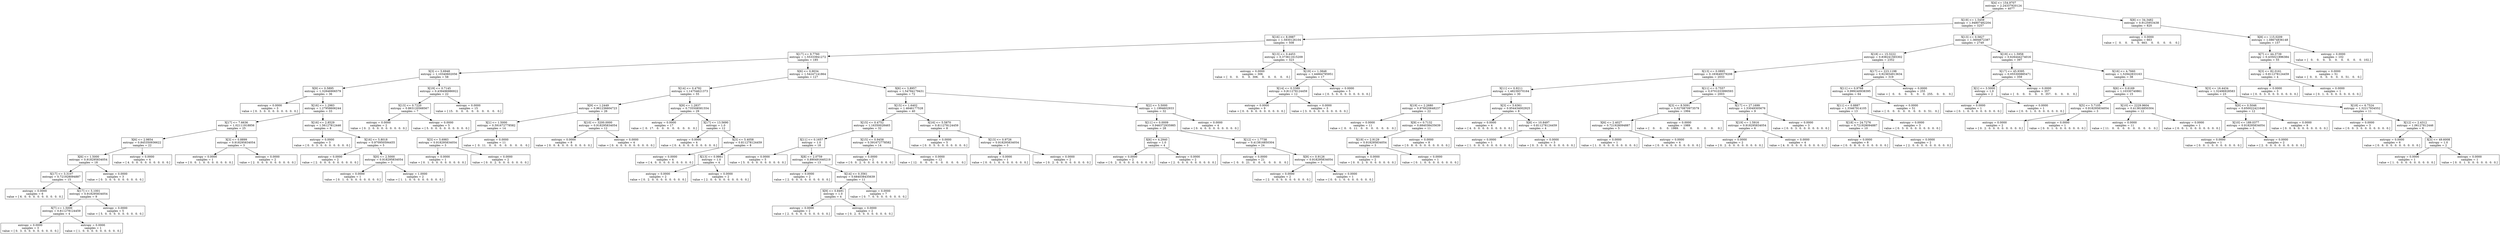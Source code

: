 digraph Tree {
0 [label="X[4] <= 154.9707\nentropy = 2.24337920124\nsamples = 4077", shape="box"] ;
1 [label="X[19] <= 1.5459\nentropy = 1.94807482204\nsamples = 3257", shape="box"] ;
0 -> 1 ;
2 [label="X[16] <= 8.0987\nentropy = 1.5930126104\nsamples = 508", shape="box"] ;
1 -> 2 ;
3 [label="X[17] <= 9.7760\nentropy = 1.55333941272\nsamples = 185", shape="box"] ;
2 -> 3 ;
4 [label="X[3] <= 5.6948\nentropy = 1.10340602056\nsamples = 58", shape="box"] ;
3 -> 4 ;
5 [label="X[9] <= 0.5895\nentropy = 1.32846906579\nsamples = 36", shape="box"] ;
4 -> 5 ;
6 [label="entropy = 0.0000\nsamples = 3\nvalue = [ 0.  3.  0.  0.  0.  0.  0.  0.  0.  0.]", shape="box"] ;
5 -> 6 ;
7 [label="X[16] <= 1.2983\nentropy = 1.27958606244\nsamples = 33", shape="box"] ;
5 -> 7 ;
8 [label="X[17] <= 7.6636\nentropy = 1.02111918856\nsamples = 25", shape="box"] ;
7 -> 8 ;
9 [label="X[6] <= 2.9854\nentropy = 0.845350936622\nsamples = 22", shape="box"] ;
8 -> 9 ;
10 [label="X[6] <= 1.5000\nentropy = 0.918295834054\nsamples = 18", shape="box"] ;
9 -> 10 ;
11 [label="X[17] <= 3.3107\nentropy = 0.721928094887\nsamples = 15", shape="box"] ;
10 -> 11 ;
12 [label="entropy = 0.0000\nsamples = 6\nvalue = [ 6.  0.  0.  0.  0.  0.  0.  0.  0.  0.]", shape="box"] ;
11 -> 12 ;
13 [label="X[17] <= 5.1001\nentropy = 0.918295834054\nsamples = 9", shape="box"] ;
11 -> 13 ;
14 [label="X[7] <= 1.5000\nentropy = 0.811278124459\nsamples = 4", shape="box"] ;
13 -> 14 ;
15 [label="entropy = 0.0000\nsamples = 3\nvalue = [ 0.  3.  0.  0.  0.  0.  0.  0.  0.  0.]", shape="box"] ;
14 -> 15 ;
16 [label="entropy = 0.0000\nsamples = 1\nvalue = [ 1.  0.  0.  0.  0.  0.  0.  0.  0.  0.]", shape="box"] ;
14 -> 16 ;
17 [label="entropy = 0.0000\nsamples = 5\nvalue = [ 5.  0.  0.  0.  0.  0.  0.  0.  0.  0.]", shape="box"] ;
13 -> 17 ;
18 [label="entropy = 0.0000\nsamples = 3\nvalue = [ 0.  3.  0.  0.  0.  0.  0.  0.  0.  0.]", shape="box"] ;
10 -> 18 ;
19 [label="entropy = 0.0000\nsamples = 4\nvalue = [ 4.  0.  0.  0.  0.  0.  0.  0.  0.  0.]", shape="box"] ;
9 -> 19 ;
20 [label="X[3] <= 0.8899\nentropy = 0.918295834054\nsamples = 3", shape="box"] ;
8 -> 20 ;
21 [label="entropy = 0.0000\nsamples = 1\nvalue = [ 0.  0.  1.  0.  0.  0.  0.  0.  0.  0.]", shape="box"] ;
20 -> 21 ;
22 [label="entropy = 0.0000\nsamples = 2\nvalue = [ 2.  0.  0.  0.  0.  0.  0.  0.  0.  0.]", shape="box"] ;
20 -> 22 ;
23 [label="X[16] <= 2.8529\nentropy = 1.56127812446\nsamples = 8", shape="box"] ;
7 -> 23 ;
24 [label="entropy = 0.0000\nsamples = 3\nvalue = [ 0.  0.  3.  0.  0.  0.  0.  0.  0.  0.]", shape="box"] ;
23 -> 24 ;
25 [label="X[16] <= 5.8018\nentropy = 0.970950594455\nsamples = 5", shape="box"] ;
23 -> 25 ;
26 [label="entropy = 0.0000\nsamples = 2\nvalue = [ 2.  0.  0.  0.  0.  0.  0.  0.  0.  0.]", shape="box"] ;
25 -> 26 ;
27 [label="X[0] <= 2.5000\nentropy = 0.918295834054\nsamples = 3", shape="box"] ;
25 -> 27 ;
28 [label="entropy = 0.0000\nsamples = 1\nvalue = [ 0.  1.  0.  0.  0.  0.  0.  0.  0.  0.]", shape="box"] ;
27 -> 28 ;
29 [label="entropy = 1.0000\nsamples = 2\nvalue = [ 1.  1.  0.  0.  0.  0.  0.  0.  0.  0.]", shape="box"] ;
27 -> 29 ;
30 [label="X[19] <= 0.7145\nentropy = 0.439496986922\nsamples = 22", shape="box"] ;
4 -> 30 ;
31 [label="X[13] <= 0.7220\nentropy = 0.863120568567\nsamples = 7", shape="box"] ;
30 -> 31 ;
32 [label="entropy = 0.0000\nsamples = 2\nvalue = [ 0.  2.  0.  0.  0.  0.  0.  0.  0.  0.]", shape="box"] ;
31 -> 32 ;
33 [label="entropy = 0.0000\nsamples = 5\nvalue = [ 5.  0.  0.  0.  0.  0.  0.  0.  0.  0.]", shape="box"] ;
31 -> 33 ;
34 [label="entropy = 0.0000\nsamples = 15\nvalue = [ 15.   0.   0.   0.   0.   0.   0.   0.   0.   0.]", shape="box"] ;
30 -> 34 ;
35 [label="X[6] <= 0.9034\nentropy = 1.54247141864\nsamples = 127", shape="box"] ;
3 -> 35 ;
36 [label="X[14] <= 0.4792\nentropy = 1.14754621373\nsamples = 55", shape="box"] ;
35 -> 36 ;
37 [label="X[9] <= 1.2449\nentropy = 0.961236604723\nsamples = 26", shape="box"] ;
36 -> 37 ;
38 [label="X[1] <= 1.5000\nentropy = 0.591672778582\nsamples = 14", shape="box"] ;
37 -> 38 ;
39 [label="X[3] <= 5.6983\nentropy = 0.918295834054\nsamples = 3", shape="box"] ;
38 -> 39 ;
40 [label="entropy = 0.0000\nsamples = 1\nvalue = [ 0.  1.  0.  0.  0.  0.  0.  0.  0.  0.]", shape="box"] ;
39 -> 40 ;
41 [label="entropy = 0.0000\nsamples = 2\nvalue = [ 0.  0.  2.  0.  0.  0.  0.  0.  0.  0.]", shape="box"] ;
39 -> 41 ;
42 [label="entropy = 0.0000\nsamples = 11\nvalue = [  0.  11.   0.   0.   0.   0.   0.   0.   0.   0.]", shape="box"] ;
38 -> 42 ;
43 [label="X[10] <= 3200.0000\nentropy = 0.918295834054\nsamples = 12", shape="box"] ;
37 -> 43 ;
44 [label="entropy = 0.0000\nsamples = 8\nvalue = [ 0.  0.  8.  0.  0.  0.  0.  0.  0.  0.]", shape="box"] ;
43 -> 44 ;
45 [label="entropy = 0.0000\nsamples = 4\nvalue = [ 0.  4.  0.  0.  0.  0.  0.  0.  0.  0.]", shape="box"] ;
43 -> 45 ;
46 [label="X[9] <= 1.2837\nentropy = 0.735508581554\nsamples = 29", shape="box"] ;
36 -> 46 ;
47 [label="entropy = 0.0000\nsamples = 17\nvalue = [  0.  17.   0.   0.   0.   0.   0.   0.   0.   0.]", shape="box"] ;
46 -> 47 ;
48 [label="X[17] <= 13.5690\nentropy = 1.0\nsamples = 12", shape="box"] ;
46 -> 48 ;
49 [label="entropy = 0.0000\nsamples = 4\nvalue = [ 0.  4.  0.  0.  0.  0.  0.  0.  0.  0.]", shape="box"] ;
48 -> 49 ;
50 [label="X[3] <= 5.4058\nentropy = 0.811278124459\nsamples = 8", shape="box"] ;
48 -> 50 ;
51 [label="entropy = 0.0000\nsamples = 4\nvalue = [ 4.  0.  0.  0.  0.  0.  0.  0.  0.  0.]", shape="box"] ;
50 -> 51 ;
52 [label="X[13] <= 0.9861\nentropy = 1.0\nsamples = 4", shape="box"] ;
50 -> 52 ;
53 [label="entropy = 0.0000\nsamples = 2\nvalue = [ 0.  2.  0.  0.  0.  0.  0.  0.  0.  0.]", shape="box"] ;
52 -> 53 ;
54 [label="entropy = 0.0000\nsamples = 2\nvalue = [ 2.  0.  0.  0.  0.  0.  0.  0.  0.  0.]", shape="box"] ;
52 -> 54 ;
55 [label="X[6] <= 3.8957\nentropy = 1.54784179431\nsamples = 72", shape="box"] ;
35 -> 55 ;
56 [label="X[15] <= 1.6402\nentropy = 1.4646177528\nsamples = 40", shape="box"] ;
55 -> 56 ;
57 [label="X[15] <= 0.4752\nentropy = 1.16350028465\nsamples = 32", shape="box"] ;
56 -> 57 ;
58 [label="X[11] <= 0.1657\nentropy = 1.0\nsamples = 18", shape="box"] ;
57 -> 58 ;
59 [label="entropy = 0.0000\nsamples = 5\nvalue = [ 5.  0.  0.  0.  0.  0.  0.  0.  0.  0.]", shape="box"] ;
58 -> 59 ;
60 [label="X[8] <= 2.0759\nentropy = 0.890491640219\nsamples = 13", shape="box"] ;
58 -> 60 ;
61 [label="entropy = 0.0000\nsamples = 2\nvalue = [ 2.  0.  0.  0.  0.  0.  0.  0.  0.  0.]", shape="box"] ;
60 -> 61 ;
62 [label="X[14] <= 0.3561\nentropy = 0.684038435639\nsamples = 11", shape="box"] ;
60 -> 62 ;
63 [label="X[9] <= 0.8491\nentropy = 1.0\nsamples = 4", shape="box"] ;
62 -> 63 ;
64 [label="entropy = 0.0000\nsamples = 2\nvalue = [ 2.  0.  0.  0.  0.  0.  0.  0.  0.  0.]", shape="box"] ;
63 -> 64 ;
65 [label="entropy = 0.0000\nsamples = 2\nvalue = [ 0.  2.  0.  0.  0.  0.  0.  0.  0.  0.]", shape="box"] ;
63 -> 65 ;
66 [label="entropy = 0.0000\nsamples = 7\nvalue = [ 0.  7.  0.  0.  0.  0.  0.  0.  0.  0.]", shape="box"] ;
62 -> 66 ;
67 [label="X[15] <= 0.9458\nentropy = 0.591672778582\nsamples = 14", shape="box"] ;
57 -> 67 ;
68 [label="entropy = 0.0000\nsamples = 2\nvalue = [ 0.  0.  2.  0.  0.  0.  0.  0.  0.  0.]", shape="box"] ;
67 -> 68 ;
69 [label="entropy = 0.0000\nsamples = 12\nvalue = [ 12.   0.   0.   0.   0.   0.   0.   0.   0.   0.]", shape="box"] ;
67 -> 69 ;
70 [label="X[16] <= 5.5870\nentropy = 0.811278124459\nsamples = 8", shape="box"] ;
56 -> 70 ;
71 [label="entropy = 0.0000\nsamples = 5\nvalue = [ 0.  0.  5.  0.  0.  0.  0.  0.  0.  0.]", shape="box"] ;
70 -> 71 ;
72 [label="X[13] <= 0.9726\nentropy = 0.918295834054\nsamples = 3", shape="box"] ;
70 -> 72 ;
73 [label="entropy = 0.0000\nsamples = 1\nvalue = [ 0.  0.  1.  0.  0.  0.  0.  0.  0.  0.]", shape="box"] ;
72 -> 73 ;
74 [label="entropy = 0.0000\nsamples = 2\nvalue = [ 0.  2.  0.  0.  0.  0.  0.  0.  0.  0.]", shape="box"] ;
72 -> 74 ;
75 [label="X[2] <= 5.5000\nentropy = 1.1994602933\nsamples = 32", shape="box"] ;
55 -> 75 ;
76 [label="X[11] <= 0.0009\nentropy = 0.946372935985\nsamples = 28", shape="box"] ;
75 -> 76 ;
77 [label="X[6] <= 4.2940\nentropy = 1.0\nsamples = 4", shape="box"] ;
76 -> 77 ;
78 [label="entropy = 0.0000\nsamples = 2\nvalue = [ 0.  2.  0.  0.  0.  0.  0.  0.  0.  0.]", shape="box"] ;
77 -> 78 ;
79 [label="entropy = 0.0000\nsamples = 2\nvalue = [ 2.  0.  0.  0.  0.  0.  0.  0.  0.  0.]", shape="box"] ;
77 -> 79 ;
80 [label="X[12] <= 1.7738\nentropy = 0.413816850304\nsamples = 24", shape="box"] ;
76 -> 80 ;
81 [label="entropy = 0.0000\nsamples = 21\nvalue = [  0.   0.  21.   0.   0.   0.   0.   0.   0.   0.]", shape="box"] ;
80 -> 81 ;
82 [label="X[9] <= 0.9126\nentropy = 0.918295834054\nsamples = 3", shape="box"] ;
80 -> 82 ;
83 [label="entropy = 0.0000\nsamples = 2\nvalue = [ 2.  0.  0.  0.  0.  0.  0.  0.  0.  0.]", shape="box"] ;
82 -> 83 ;
84 [label="entropy = 0.0000\nsamples = 1\nvalue = [ 0.  0.  1.  0.  0.  0.  0.  0.  0.  0.]", shape="box"] ;
82 -> 84 ;
85 [label="entropy = 0.0000\nsamples = 4\nvalue = [ 0.  4.  0.  0.  0.  0.  0.  0.  0.  0.]", shape="box"] ;
75 -> 85 ;
86 [label="X[13] <= 0.4453\nentropy = 0.373611615209\nsamples = 323", shape="box"] ;
2 -> 86 ;
87 [label="entropy = 0.0000\nsamples = 306\nvalue = [   0.    0.    0.    0.  306.    0.    0.    0.    0.    0.]", shape="box"] ;
86 -> 87 ;
88 [label="X[19] <= 1.3848\nentropy = 1.44664795951\nsamples = 17", shape="box"] ;
86 -> 88 ;
89 [label="X[14] <= 0.3389\nentropy = 0.811278124459\nsamples = 12", shape="box"] ;
88 -> 89 ;
90 [label="entropy = 0.0000\nsamples = 9\nvalue = [ 0.  0.  9.  0.  0.  0.  0.  0.  0.  0.]", shape="box"] ;
89 -> 90 ;
91 [label="entropy = 0.0000\nsamples = 3\nvalue = [ 3.  0.  0.  0.  0.  0.  0.  0.  0.  0.]", shape="box"] ;
89 -> 91 ;
92 [label="entropy = 0.0000\nsamples = 5\nvalue = [ 0.  5.  0.  0.  0.  0.  0.  0.  0.  0.]", shape="box"] ;
88 -> 92 ;
93 [label="X[13] <= 0.5827\nentropy = 1.3694672387\nsamples = 2749", shape="box"] ;
1 -> 93 ;
94 [label="X[18] <= 15.3222\nentropy = 0.838241565302\nsamples = 2352", shape="box"] ;
93 -> 94 ;
95 [label="X[13] <= 0.0895\nentropy = 0.183649379208\nsamples = 2033", shape="box"] ;
94 -> 95 ;
96 [label="X[11] <= 0.9211\nentropy = 1.48239370164\nsamples = 30", shape="box"] ;
95 -> 96 ;
97 [label="X[19] <= 2.2680\nentropy = 0.976020648237\nsamples = 22", shape="box"] ;
96 -> 97 ;
98 [label="entropy = 0.0000\nsamples = 11\nvalue = [  0.   0.  11.   0.   0.   0.   0.   0.   0.   0.]", shape="box"] ;
97 -> 98 ;
99 [label="X[9] <= 0.7132\nentropy = 0.684038435639\nsamples = 11", shape="box"] ;
97 -> 99 ;
100 [label="X[19] <= 2.9129\nentropy = 0.918295834054\nsamples = 3", shape="box"] ;
99 -> 100 ;
101 [label="entropy = 0.0000\nsamples = 2\nvalue = [ 0.  0.  2.  0.  0.  0.  0.  0.  0.  0.]", shape="box"] ;
100 -> 101 ;
102 [label="entropy = 0.0000\nsamples = 1\nvalue = [ 0.  1.  0.  0.  0.  0.  0.  0.  0.  0.]", shape="box"] ;
100 -> 102 ;
103 [label="entropy = 0.0000\nsamples = 8\nvalue = [ 0.  8.  0.  0.  0.  0.  0.  0.  0.  0.]", shape="box"] ;
99 -> 103 ;
104 [label="X[3] <= 5.6361\nentropy = 0.954434002925\nsamples = 8", shape="box"] ;
96 -> 104 ;
105 [label="entropy = 0.0000\nsamples = 4\nvalue = [ 4.  0.  0.  0.  0.  0.  0.  0.  0.  0.]", shape="box"] ;
104 -> 105 ;
106 [label="X[8] <= 10.8497\nentropy = 0.811278124459\nsamples = 4", shape="box"] ;
104 -> 106 ;
107 [label="entropy = 0.0000\nsamples = 1\nvalue = [ 1.  0.  0.  0.  0.  0.  0.  0.  0.  0.]", shape="box"] ;
106 -> 107 ;
108 [label="entropy = 0.0000\nsamples = 3\nvalue = [ 0.  3.  0.  0.  0.  0.  0.  0.  0.  0.]", shape="box"] ;
106 -> 108 ;
109 [label="X[11] <= 0.7557\nentropy = 0.0701033990593\nsamples = 2003", shape="box"] ;
95 -> 109 ;
110 [label="X[3] <= 8.5091\nentropy = 0.0270870973579\nsamples = 1994", shape="box"] ;
109 -> 110 ;
111 [label="X[6] <= 2.4027\nentropy = 0.721928094887\nsamples = 5", shape="box"] ;
110 -> 111 ;
112 [label="entropy = 0.0000\nsamples = 1\nvalue = [ 1.  0.  0.  0.  0.  0.  0.  0.  0.  0.]", shape="box"] ;
111 -> 112 ;
113 [label="entropy = 0.0000\nsamples = 4\nvalue = [ 0.  0.  4.  0.  0.  0.  0.  0.  0.  0.]", shape="box"] ;
111 -> 113 ;
114 [label="entropy = 0.0000\nsamples = 1989\nvalue = [    0.     0.     0.  1989.     0.     0.     0.     0.     0.     0.]", shape="box"] ;
110 -> 114 ;
115 [label="X[17] <= 27.1699\nentropy = 1.53049305676\nsamples = 9", shape="box"] ;
109 -> 115 ;
116 [label="X[19] <= 1.5916\nentropy = 0.918295834054\nsamples = 6", shape="box"] ;
115 -> 116 ;
117 [label="entropy = 0.0000\nsamples = 2\nvalue = [ 0.  2.  0.  0.  0.  0.  0.  0.  0.  0.]", shape="box"] ;
116 -> 117 ;
118 [label="entropy = 0.0000\nsamples = 4\nvalue = [ 4.  0.  0.  0.  0.  0.  0.  0.  0.  0.]", shape="box"] ;
116 -> 118 ;
119 [label="entropy = 0.0000\nsamples = 3\nvalue = [ 0.  0.  3.  0.  0.  0.  0.  0.  0.  0.]", shape="box"] ;
115 -> 119 ;
120 [label="X[17] <= 223.1198\nentropy = 0.923654913634\nsamples = 319", shape="box"] ;
94 -> 120 ;
121 [label="X[11] <= 0.9768\nentropy = 0.999240938395\nsamples = 64", shape="box"] ;
120 -> 121 ;
122 [label="X[11] <= 0.8887\nentropy = 1.33467914105\nsamples = 13", shape="box"] ;
121 -> 122 ;
123 [label="X[18] <= 24.7276\nentropy = 0.721928094887\nsamples = 10", shape="box"] ;
122 -> 123 ;
124 [label="entropy = 0.0000\nsamples = 8\nvalue = [ 0.  0.  8.  0.  0.  0.  0.  0.  0.  0.]", shape="box"] ;
123 -> 124 ;
125 [label="entropy = 0.0000\nsamples = 2\nvalue = [ 2.  0.  0.  0.  0.  0.  0.  0.  0.  0.]", shape="box"] ;
123 -> 125 ;
126 [label="entropy = 0.0000\nsamples = 3\nvalue = [ 0.  3.  0.  0.  0.  0.  0.  0.  0.  0.]", shape="box"] ;
122 -> 126 ;
127 [label="entropy = 0.0000\nsamples = 51\nvalue = [  0.   0.   0.   0.   0.   0.   0.   0.  51.   0.]", shape="box"] ;
121 -> 127 ;
128 [label="entropy = 0.0000\nsamples = 255\nvalue = [   0.    0.    0.    0.    0.    0.  255.    0.    0.    0.]", shape="box"] ;
120 -> 128 ;
129 [label="X[19] <= 1.5958\nentropy = 0.626444274016\nsamples = 397", shape="box"] ;
93 -> 129 ;
130 [label="X[17] <= 45.9395\nentropy = 0.055300885471\nsamples = 359", shape="box"] ;
129 -> 130 ;
131 [label="X[1] <= 3.5000\nentropy = 1.0\nsamples = 2", shape="box"] ;
130 -> 131 ;
132 [label="entropy = 0.0000\nsamples = 1\nvalue = [ 0.  1.  0.  0.  0.  0.  0.  0.  0.  0.]", shape="box"] ;
131 -> 132 ;
133 [label="entropy = 0.0000\nsamples = 1\nvalue = [ 0.  0.  1.  0.  0.  0.  0.  0.  0.  0.]", shape="box"] ;
131 -> 133 ;
134 [label="entropy = 0.0000\nsamples = 357\nvalue = [   0.    0.    0.    0.    0.  357.    0.    0.    0.    0.]", shape="box"] ;
130 -> 134 ;
135 [label="X[16] <= 4.7660\nentropy = 1.52942833163\nsamples = 38", shape="box"] ;
129 -> 135 ;
136 [label="X[6] <= 0.6169\nentropy = 1.10330740861\nsamples = 15", shape="box"] ;
135 -> 136 ;
137 [label="X[5] <= 5.7105\nentropy = 0.918295834054\nsamples = 3", shape="box"] ;
136 -> 137 ;
138 [label="entropy = 0.0000\nsamples = 2\nvalue = [ 0.  2.  0.  0.  0.  0.  0.  0.  0.  0.]", shape="box"] ;
137 -> 138 ;
139 [label="entropy = 0.0000\nsamples = 1\nvalue = [ 0.  0.  1.  0.  0.  0.  0.  0.  0.  0.]", shape="box"] ;
137 -> 139 ;
140 [label="X[10] <= 2229.9604\nentropy = 0.413816850304\nsamples = 12", shape="box"] ;
136 -> 140 ;
141 [label="entropy = 0.0000\nsamples = 11\nvalue = [ 11.   0.   0.   0.   0.   0.   0.   0.   0.   0.]", shape="box"] ;
140 -> 141 ;
142 [label="entropy = 0.0000\nsamples = 1\nvalue = [ 0.  0.  1.  0.  0.  0.  0.  0.  0.  0.]", shape="box"] ;
140 -> 142 ;
143 [label="X[3] <= 16.4434\nentropy = 1.32496928583\nsamples = 23", shape="box"] ;
135 -> 143 ;
144 [label="X[9] <= 0.5046\nentropy = 0.650022421648\nsamples = 12", shape="box"] ;
143 -> 144 ;
145 [label="X[10] <= 189.0377\nentropy = 0.918295834054\nsamples = 3", shape="box"] ;
144 -> 145 ;
146 [label="entropy = 0.0000\nsamples = 1\nvalue = [ 0.  0.  1.  0.  0.  0.  0.  0.  0.  0.]", shape="box"] ;
145 -> 146 ;
147 [label="entropy = 0.0000\nsamples = 2\nvalue = [ 2.  0.  0.  0.  0.  0.  0.  0.  0.  0.]", shape="box"] ;
145 -> 147 ;
148 [label="entropy = 0.0000\nsamples = 9\nvalue = [ 0.  0.  9.  0.  0.  0.  0.  0.  0.  0.]", shape="box"] ;
144 -> 148 ;
149 [label="X[18] <= 6.7524\nentropy = 1.32217934552\nsamples = 11", shape="box"] ;
143 -> 149 ;
150 [label="entropy = 0.0000\nsamples = 3\nvalue = [ 0.  0.  3.  0.  0.  0.  0.  0.  0.  0.]", shape="box"] ;
149 -> 150 ;
151 [label="X[12] <= 2.4312\nentropy = 1.06127812446\nsamples = 8", shape="box"] ;
149 -> 151 ;
152 [label="entropy = 0.0000\nsamples = 6\nvalue = [ 0.  6.  0.  0.  0.  0.  0.  0.  0.  0.]", shape="box"] ;
151 -> 152 ;
153 [label="X[3] <= 49.6008\nentropy = 1.0\nsamples = 2", shape="box"] ;
151 -> 153 ;
154 [label="entropy = 0.0000\nsamples = 1\nvalue = [ 1.  0.  0.  0.  0.  0.  0.  0.  0.  0.]", shape="box"] ;
153 -> 154 ;
155 [label="entropy = 0.0000\nsamples = 1\nvalue = [ 0.  0.  1.  0.  0.  0.  0.  0.  0.  0.]", shape="box"] ;
153 -> 155 ;
156 [label="X[8] <= 34.3482\nentropy = 0.9125953438\nsamples = 820", shape="box"] ;
0 -> 156 ;
157 [label="entropy = 0.0000\nsamples = 663\nvalue = [   0.    0.    0.    0.  663.    0.    0.    0.    0.    0.]", shape="box"] ;
156 -> 157 ;
158 [label="X[8] <= 115.0209\nentropy = 1.08674836148\nsamples = 157", shape="box"] ;
156 -> 158 ;
159 [label="X[7] <= 44.3739\nentropy = 0.435021896384\nsamples = 55", shape="box"] ;
158 -> 159 ;
160 [label="X[3] <= 82.0161\nentropy = 0.811278124459\nsamples = 4", shape="box"] ;
159 -> 160 ;
161 [label="entropy = 0.0000\nsamples = 3\nvalue = [ 0.  0.  3.  0.  0.  0.  0.  0.  0.  0.]", shape="box"] ;
160 -> 161 ;
162 [label="entropy = 0.0000\nsamples = 1\nvalue = [ 0.  1.  0.  0.  0.  0.  0.  0.  0.  0.]", shape="box"] ;
160 -> 162 ;
163 [label="entropy = 0.0000\nsamples = 51\nvalue = [  0.   0.   0.   0.   0.   0.   0.  51.   0.   0.]", shape="box"] ;
159 -> 163 ;
164 [label="entropy = 0.0000\nsamples = 102\nvalue = [   0.    0.    0.    0.    0.    0.    0.    0.    0.  102.]", shape="box"] ;
158 -> 164 ;
}
